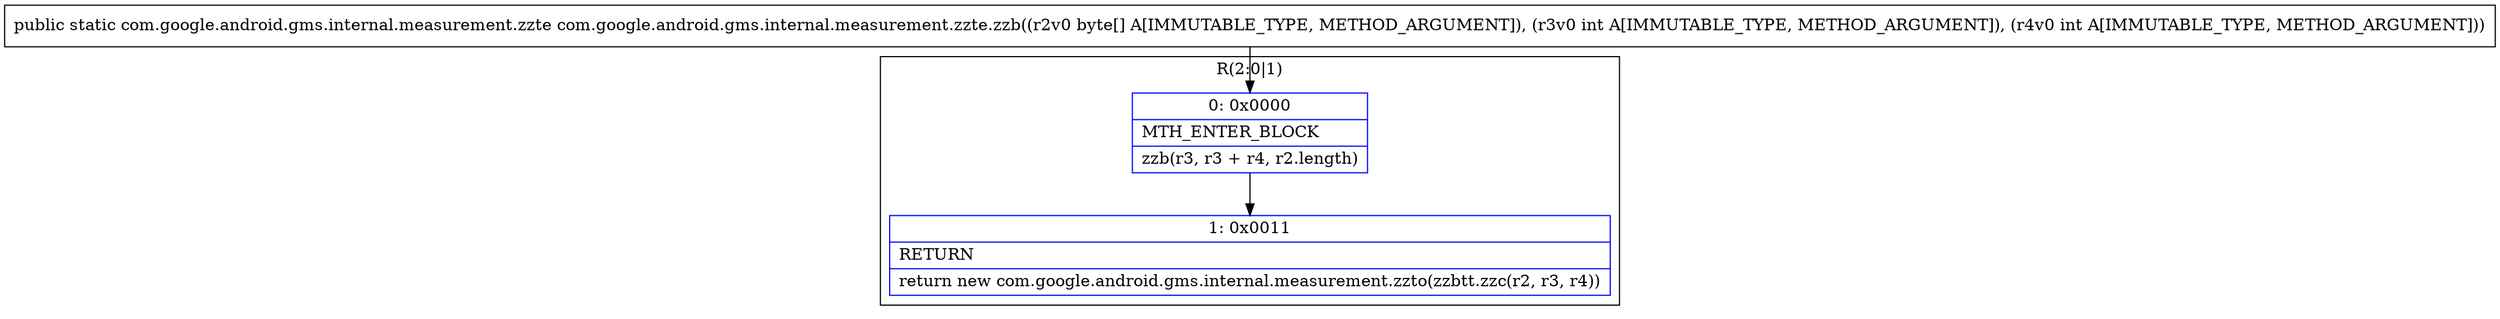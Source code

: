 digraph "CFG forcom.google.android.gms.internal.measurement.zzte.zzb([BII)Lcom\/google\/android\/gms\/internal\/measurement\/zzte;" {
subgraph cluster_Region_48822572 {
label = "R(2:0|1)";
node [shape=record,color=blue];
Node_0 [shape=record,label="{0\:\ 0x0000|MTH_ENTER_BLOCK\l|zzb(r3, r3 + r4, r2.length)\l}"];
Node_1 [shape=record,label="{1\:\ 0x0011|RETURN\l|return new com.google.android.gms.internal.measurement.zzto(zzbtt.zzc(r2, r3, r4))\l}"];
}
MethodNode[shape=record,label="{public static com.google.android.gms.internal.measurement.zzte com.google.android.gms.internal.measurement.zzte.zzb((r2v0 byte[] A[IMMUTABLE_TYPE, METHOD_ARGUMENT]), (r3v0 int A[IMMUTABLE_TYPE, METHOD_ARGUMENT]), (r4v0 int A[IMMUTABLE_TYPE, METHOD_ARGUMENT])) }"];
MethodNode -> Node_0;
Node_0 -> Node_1;
}

